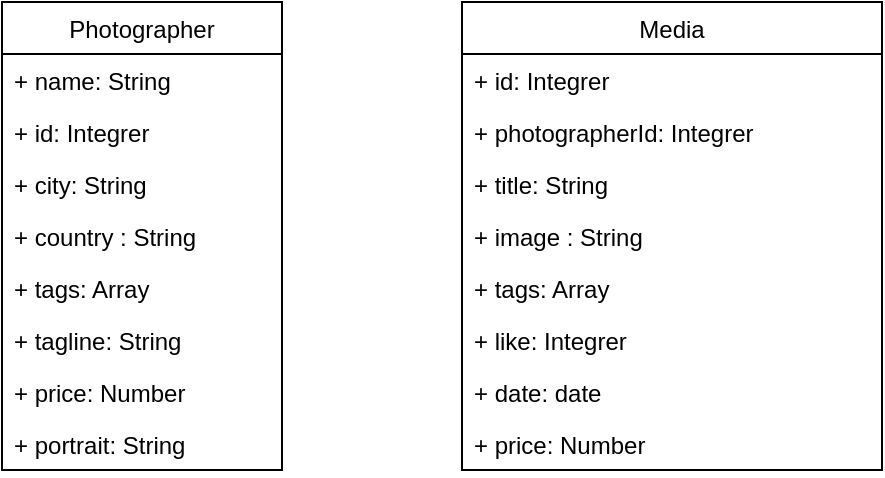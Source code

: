 <mxfile>
    <diagram id="uBxGvlOUWDUQnXFImjUW" name="Classes">
        <mxGraphModel dx="850" dy="617" grid="1" gridSize="10" guides="1" tooltips="1" connect="1" arrows="1" fold="1" page="1" pageScale="1" pageWidth="827" pageHeight="1169" math="0" shadow="0">
            <root>
                <mxCell id="0"/>
                <mxCell id="1" parent="0"/>
                <mxCell id="2" value="Photographer" style="swimlane;fontStyle=0;childLayout=stackLayout;horizontal=1;startSize=26;fillColor=none;horizontalStack=0;resizeParent=1;resizeParentMax=0;resizeLast=0;collapsible=1;marginBottom=0;" parent="1" vertex="1">
                    <mxGeometry x="140" y="70" width="140" height="234" as="geometry"/>
                </mxCell>
                <mxCell id="3" value="+ name: String" style="text;strokeColor=none;fillColor=none;align=left;verticalAlign=top;spacingLeft=4;spacingRight=4;overflow=hidden;rotatable=0;points=[[0,0.5],[1,0.5]];portConstraint=eastwest;" parent="2" vertex="1">
                    <mxGeometry y="26" width="140" height="26" as="geometry"/>
                </mxCell>
                <mxCell id="4" value="+ id: Integrer" style="text;strokeColor=none;fillColor=none;align=left;verticalAlign=top;spacingLeft=4;spacingRight=4;overflow=hidden;rotatable=0;points=[[0,0.5],[1,0.5]];portConstraint=eastwest;" parent="2" vertex="1">
                    <mxGeometry y="52" width="140" height="26" as="geometry"/>
                </mxCell>
                <mxCell id="5" value="+ city: String" style="text;strokeColor=none;fillColor=none;align=left;verticalAlign=top;spacingLeft=4;spacingRight=4;overflow=hidden;rotatable=0;points=[[0,0.5],[1,0.5]];portConstraint=eastwest;" parent="2" vertex="1">
                    <mxGeometry y="78" width="140" height="26" as="geometry"/>
                </mxCell>
                <mxCell id="7" value="+ country : String" style="text;strokeColor=none;fillColor=none;align=left;verticalAlign=top;spacingLeft=4;spacingRight=4;overflow=hidden;rotatable=0;points=[[0,0.5],[1,0.5]];portConstraint=eastwest;" parent="2" vertex="1">
                    <mxGeometry y="104" width="140" height="26" as="geometry"/>
                </mxCell>
                <mxCell id="8" value="+ tags: Array" style="text;strokeColor=none;fillColor=none;align=left;verticalAlign=top;spacingLeft=4;spacingRight=4;overflow=hidden;rotatable=0;points=[[0,0.5],[1,0.5]];portConstraint=eastwest;" parent="2" vertex="1">
                    <mxGeometry y="130" width="140" height="26" as="geometry"/>
                </mxCell>
                <mxCell id="9" value="+ tagline: String" style="text;strokeColor=none;fillColor=none;align=left;verticalAlign=top;spacingLeft=4;spacingRight=4;overflow=hidden;rotatable=0;points=[[0,0.5],[1,0.5]];portConstraint=eastwest;" parent="2" vertex="1">
                    <mxGeometry y="156" width="140" height="26" as="geometry"/>
                </mxCell>
                <mxCell id="10" value="+ price: Number" style="text;strokeColor=none;fillColor=none;align=left;verticalAlign=top;spacingLeft=4;spacingRight=4;overflow=hidden;rotatable=0;points=[[0,0.5],[1,0.5]];portConstraint=eastwest;" parent="2" vertex="1">
                    <mxGeometry y="182" width="140" height="26" as="geometry"/>
                </mxCell>
                <mxCell id="11" value="+ portrait: String" style="text;strokeColor=none;fillColor=none;align=left;verticalAlign=top;spacingLeft=4;spacingRight=4;overflow=hidden;rotatable=0;points=[[0,0.5],[1,0.5]];portConstraint=eastwest;" parent="2" vertex="1">
                    <mxGeometry y="208" width="140" height="26" as="geometry"/>
                </mxCell>
                <mxCell id="12" value="Media" style="swimlane;fontStyle=0;childLayout=stackLayout;horizontal=1;startSize=26;fillColor=none;horizontalStack=0;resizeParent=1;resizeParentMax=0;resizeLast=0;collapsible=1;marginBottom=0;" parent="1" vertex="1">
                    <mxGeometry x="370" y="70" width="210" height="234" as="geometry"/>
                </mxCell>
                <mxCell id="13" value="+ id: Integrer" style="text;strokeColor=none;fillColor=none;align=left;verticalAlign=top;spacingLeft=4;spacingRight=4;overflow=hidden;rotatable=0;points=[[0,0.5],[1,0.5]];portConstraint=eastwest;" parent="12" vertex="1">
                    <mxGeometry y="26" width="210" height="26" as="geometry"/>
                </mxCell>
                <mxCell id="14" value="+ photographerId: Integrer" style="text;strokeColor=none;fillColor=none;align=left;verticalAlign=top;spacingLeft=4;spacingRight=4;overflow=hidden;rotatable=0;points=[[0,0.5],[1,0.5]];portConstraint=eastwest;" parent="12" vertex="1">
                    <mxGeometry y="52" width="210" height="26" as="geometry"/>
                </mxCell>
                <mxCell id="15" value="+ title: String" style="text;strokeColor=none;fillColor=none;align=left;verticalAlign=top;spacingLeft=4;spacingRight=4;overflow=hidden;rotatable=0;points=[[0,0.5],[1,0.5]];portConstraint=eastwest;" parent="12" vertex="1">
                    <mxGeometry y="78" width="210" height="26" as="geometry"/>
                </mxCell>
                <mxCell id="16" value="+ image : String" style="text;strokeColor=none;fillColor=none;align=left;verticalAlign=top;spacingLeft=4;spacingRight=4;overflow=hidden;rotatable=0;points=[[0,0.5],[1,0.5]];portConstraint=eastwest;" parent="12" vertex="1">
                    <mxGeometry y="104" width="210" height="26" as="geometry"/>
                </mxCell>
                <mxCell id="17" value="+ tags: Array" style="text;strokeColor=none;fillColor=none;align=left;verticalAlign=top;spacingLeft=4;spacingRight=4;overflow=hidden;rotatable=0;points=[[0,0.5],[1,0.5]];portConstraint=eastwest;" parent="12" vertex="1">
                    <mxGeometry y="130" width="210" height="26" as="geometry"/>
                </mxCell>
                <mxCell id="18" value="+ like: Integrer" style="text;strokeColor=none;fillColor=none;align=left;verticalAlign=top;spacingLeft=4;spacingRight=4;overflow=hidden;rotatable=0;points=[[0,0.5],[1,0.5]];portConstraint=eastwest;" parent="12" vertex="1">
                    <mxGeometry y="156" width="210" height="26" as="geometry"/>
                </mxCell>
                <mxCell id="19" value="+ date: date" style="text;strokeColor=none;fillColor=none;align=left;verticalAlign=top;spacingLeft=4;spacingRight=4;overflow=hidden;rotatable=0;points=[[0,0.5],[1,0.5]];portConstraint=eastwest;" parent="12" vertex="1">
                    <mxGeometry y="182" width="210" height="26" as="geometry"/>
                </mxCell>
                <mxCell id="20" value="+ price: Number" style="text;strokeColor=none;fillColor=none;align=left;verticalAlign=top;spacingLeft=4;spacingRight=4;overflow=hidden;rotatable=0;points=[[0,0.5],[1,0.5]];portConstraint=eastwest;" parent="12" vertex="1">
                    <mxGeometry y="208" width="210" height="26" as="geometry"/>
                </mxCell>
            </root>
        </mxGraphModel>
    </diagram>
    <diagram id="1JMSq4HgTeAWdcaej_yG" name="Use cases">
        <mxGraphModel dx="1700" dy="1234" grid="1" gridSize="10" guides="1" tooltips="1" connect="1" arrows="1" fold="1" page="1" pageScale="1" pageWidth="827" pageHeight="1169" math="0" shadow="0">
            <root>
                <mxCell id="88gLB7WfESl6rlELxIYm-0"/>
                <mxCell id="88gLB7WfESl6rlELxIYm-1" parent="88gLB7WfESl6rlELxIYm-0"/>
                <mxCell id="o4WJppkfIDcXY8fVfL-h-4" style="edgeStyle=orthogonalEdgeStyle;rounded=0;orthogonalLoop=1;jettySize=auto;html=1;exitX=1;exitY=0.333;exitDx=0;exitDy=0;exitPerimeter=0;entryX=0;entryY=0.5;entryDx=0;entryDy=0;" edge="1" parent="88gLB7WfESl6rlELxIYm-1" source="DvlOt6AFG6hKAiWtQ_4f-0" target="DvlOt6AFG6hKAiWtQ_4f-1">
                    <mxGeometry relative="1" as="geometry"/>
                </mxCell>
                <mxCell id="o4WJppkfIDcXY8fVfL-h-5" style="edgeStyle=orthogonalEdgeStyle;rounded=0;orthogonalLoop=1;jettySize=auto;html=1;exitX=0.5;exitY=0.5;exitDx=0;exitDy=0;exitPerimeter=0;" edge="1" parent="88gLB7WfESl6rlELxIYm-1" source="DvlOt6AFG6hKAiWtQ_4f-0" target="o4WJppkfIDcXY8fVfL-h-2">
                    <mxGeometry relative="1" as="geometry"/>
                </mxCell>
                <mxCell id="o4WJppkfIDcXY8fVfL-h-7" style="edgeStyle=orthogonalEdgeStyle;rounded=0;orthogonalLoop=1;jettySize=auto;html=1;exitX=1;exitY=1;exitDx=0;exitDy=0;exitPerimeter=0;entryX=0;entryY=0.5;entryDx=0;entryDy=0;" edge="1" parent="88gLB7WfESl6rlELxIYm-1" source="DvlOt6AFG6hKAiWtQ_4f-0" target="o4WJppkfIDcXY8fVfL-h-6">
                    <mxGeometry relative="1" as="geometry"/>
                </mxCell>
                <mxCell id="DvlOt6AFG6hKAiWtQ_4f-0" value="Client" style="shape=umlActor;verticalLabelPosition=bottom;verticalAlign=top;html=1;" vertex="1" parent="88gLB7WfESl6rlELxIYm-1">
                    <mxGeometry x="20" y="310" width="30" height="60" as="geometry"/>
                </mxCell>
                <mxCell id="o4WJppkfIDcXY8fVfL-h-17" style="edgeStyle=orthogonalEdgeStyle;rounded=0;orthogonalLoop=1;jettySize=auto;html=1;exitX=0.5;exitY=1;exitDx=0;exitDy=0;entryX=0.5;entryY=0;entryDx=0;entryDy=0;" edge="1" parent="88gLB7WfESl6rlELxIYm-1" source="DvlOt6AFG6hKAiWtQ_4f-1" target="o4WJppkfIDcXY8fVfL-h-2">
                    <mxGeometry relative="1" as="geometry"/>
                </mxCell>
                <mxCell id="DvlOt6AFG6hKAiWtQ_4f-1" value="Consulter liste de photographe" style="ellipse;whiteSpace=wrap;html=1;" vertex="1" parent="88gLB7WfESl6rlELxIYm-1">
                    <mxGeometry x="220" y="90" width="190" height="130" as="geometry"/>
                </mxCell>
                <mxCell id="o4WJppkfIDcXY8fVfL-h-0" value="Photographer" style="shape=umlActor;verticalLabelPosition=bottom;verticalAlign=top;html=1;" vertex="1" parent="88gLB7WfESl6rlELxIYm-1">
                    <mxGeometry x="910" y="330" width="30" height="60" as="geometry"/>
                </mxCell>
                <mxCell id="o4WJppkfIDcXY8fVfL-h-18" style="edgeStyle=orthogonalEdgeStyle;rounded=0;orthogonalLoop=1;jettySize=auto;html=1;exitX=0.5;exitY=1;exitDx=0;exitDy=0;entryX=0.5;entryY=0;entryDx=0;entryDy=0;" edge="1" parent="88gLB7WfESl6rlELxIYm-1" source="o4WJppkfIDcXY8fVfL-h-2" target="o4WJppkfIDcXY8fVfL-h-6">
                    <mxGeometry relative="1" as="geometry"/>
                </mxCell>
                <mxCell id="o4WJppkfIDcXY8fVfL-h-2" value="Filtrer les photographes par tag" style="ellipse;whiteSpace=wrap;html=1;" vertex="1" parent="88gLB7WfESl6rlELxIYm-1">
                    <mxGeometry x="200" y="290" width="210" height="130" as="geometry"/>
                </mxCell>
                <mxCell id="o4WJppkfIDcXY8fVfL-h-9" style="edgeStyle=orthogonalEdgeStyle;rounded=0;orthogonalLoop=1;jettySize=auto;html=1;exitX=1;exitY=0.5;exitDx=0;exitDy=0;entryX=0;entryY=0.5;entryDx=0;entryDy=0;" edge="1" parent="88gLB7WfESl6rlELxIYm-1" source="o4WJppkfIDcXY8fVfL-h-6" target="o4WJppkfIDcXY8fVfL-h-8">
                    <mxGeometry relative="1" as="geometry"/>
                </mxCell>
                <mxCell id="o4WJppkfIDcXY8fVfL-h-15" style="edgeStyle=orthogonalEdgeStyle;rounded=0;orthogonalLoop=1;jettySize=auto;html=1;exitX=0.5;exitY=1;exitDx=0;exitDy=0;entryX=0.5;entryY=0;entryDx=0;entryDy=0;" edge="1" parent="88gLB7WfESl6rlELxIYm-1" source="o4WJppkfIDcXY8fVfL-h-6" target="o4WJppkfIDcXY8fVfL-h-14">
                    <mxGeometry relative="1" as="geometry"/>
                </mxCell>
                <mxCell id="o4WJppkfIDcXY8fVfL-h-6" value="Consulte le profil du photographe choisi" style="ellipse;whiteSpace=wrap;html=1;" vertex="1" parent="88gLB7WfESl6rlELxIYm-1">
                    <mxGeometry x="195" y="470" width="240" height="130" as="geometry"/>
                </mxCell>
                <mxCell id="o4WJppkfIDcXY8fVfL-h-12" style="edgeStyle=orthogonalEdgeStyle;rounded=0;orthogonalLoop=1;jettySize=auto;html=1;exitX=0.5;exitY=1;exitDx=0;exitDy=0;entryX=0.5;entryY=0;entryDx=0;entryDy=0;" edge="1" parent="88gLB7WfESl6rlELxIYm-1" source="o4WJppkfIDcXY8fVfL-h-8" target="o4WJppkfIDcXY8fVfL-h-10">
                    <mxGeometry relative="1" as="geometry"/>
                </mxCell>
                <mxCell id="o4WJppkfIDcXY8fVfL-h-8" value="Filtre les photos du photographe par tag" style="ellipse;whiteSpace=wrap;html=1;" vertex="1" parent="88gLB7WfESl6rlELxIYm-1">
                    <mxGeometry x="480" y="30" width="280" height="130" as="geometry"/>
                </mxCell>
                <mxCell id="o4WJppkfIDcXY8fVfL-h-10" value="Demande de contact avec le photographe" style="ellipse;whiteSpace=wrap;html=1;" vertex="1" parent="88gLB7WfESl6rlELxIYm-1">
                    <mxGeometry x="580" y="210" width="200" height="140" as="geometry"/>
                </mxCell>
                <mxCell id="o4WJppkfIDcXY8fVfL-h-14" value="&amp;nbsp;Systèm Like&amp;nbsp; sur chaque photo" style="ellipse;whiteSpace=wrap;html=1;" vertex="1" parent="88gLB7WfESl6rlELxIYm-1">
                    <mxGeometry x="195" y="670" width="240" height="130" as="geometry"/>
                </mxCell>
                <mxCell id="lEyg8M4K8dlohxCe28CF-0" value="Photograph app" style="shape=umlFrame;whiteSpace=wrap;html=1;" vertex="1" parent="88gLB7WfESl6rlELxIYm-1">
                    <mxGeometry x="97" y="10" width="730" height="860" as="geometry"/>
                </mxCell>
            </root>
        </mxGraphModel>
    </diagram>
</mxfile>